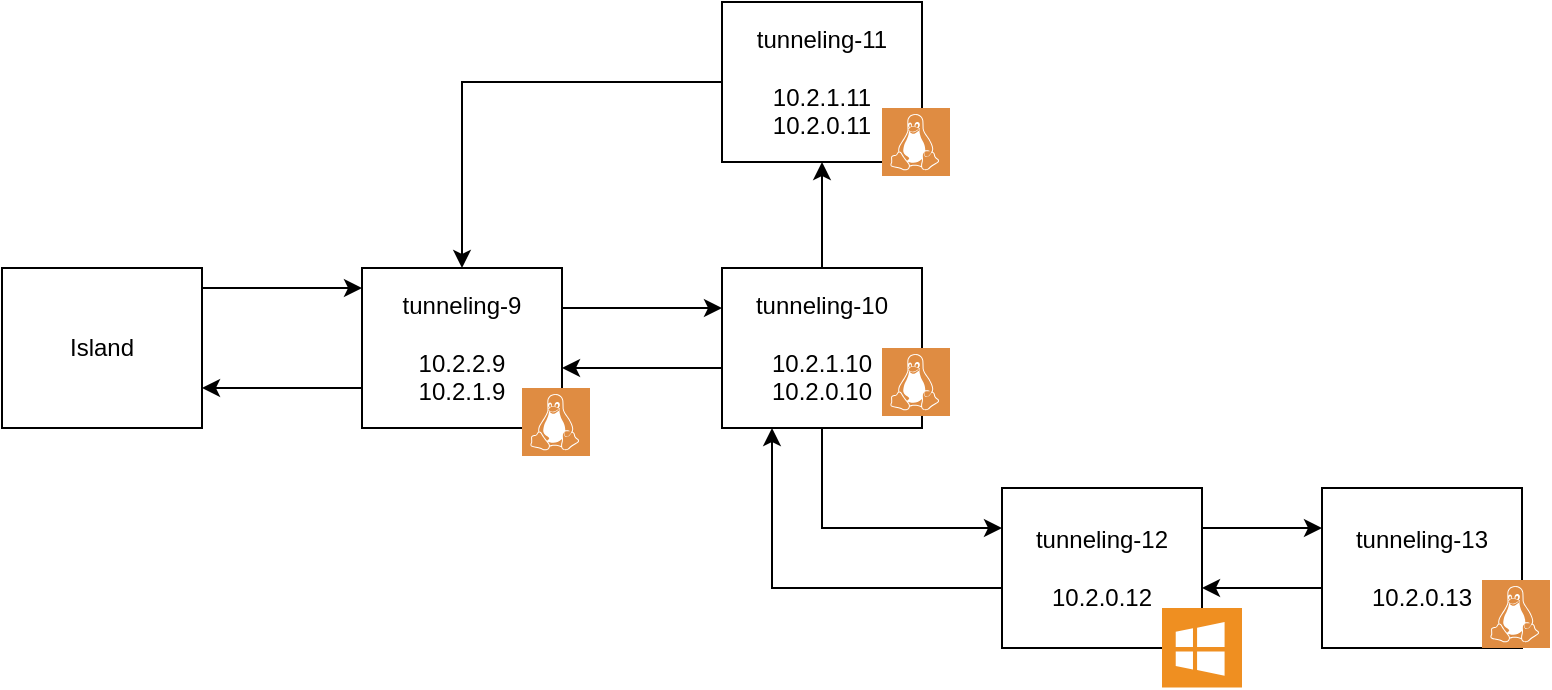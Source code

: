 <mxfile version="20.3.0" type="device"><diagram id="UsVsRtHn_Xg_yxI8nRbj" name="Page-1"><mxGraphModel dx="1422" dy="794" grid="1" gridSize="10" guides="1" tooltips="1" connect="1" arrows="1" fold="1" page="1" pageScale="1" pageWidth="850" pageHeight="1100" math="0" shadow="0"><root><mxCell id="0"/><mxCell id="1" parent="0"/><mxCell id="5D_lDOLaWDc_HPFmy1rF-7" style="edgeStyle=orthogonalEdgeStyle;rounded=0;orthogonalLoop=1;jettySize=auto;html=1;" parent="1" source="5D_lDOLaWDc_HPFmy1rF-1" target="5D_lDOLaWDc_HPFmy1rF-2" edge="1"><mxGeometry relative="1" as="geometry"><Array as="points"><mxPoint x="220" y="160"/><mxPoint x="220" y="160"/></Array></mxGeometry></mxCell><mxCell id="5D_lDOLaWDc_HPFmy1rF-1" value="Island" style="rounded=0;whiteSpace=wrap;html=1;" parent="1" vertex="1"><mxGeometry x="80" y="150" width="100" height="80" as="geometry"/></mxCell><mxCell id="5D_lDOLaWDc_HPFmy1rF-8" style="edgeStyle=orthogonalEdgeStyle;rounded=0;orthogonalLoop=1;jettySize=auto;html=1;" parent="1" source="5D_lDOLaWDc_HPFmy1rF-2" target="5D_lDOLaWDc_HPFmy1rF-1" edge="1"><mxGeometry relative="1" as="geometry"><Array as="points"><mxPoint x="220" y="210"/><mxPoint x="220" y="210"/></Array></mxGeometry></mxCell><mxCell id="5D_lDOLaWDc_HPFmy1rF-9" style="edgeStyle=orthogonalEdgeStyle;rounded=0;orthogonalLoop=1;jettySize=auto;html=1;entryX=0;entryY=0.25;entryDx=0;entryDy=0;" parent="1" source="5D_lDOLaWDc_HPFmy1rF-2" target="5D_lDOLaWDc_HPFmy1rF-3" edge="1"><mxGeometry relative="1" as="geometry"><Array as="points"><mxPoint x="380" y="170"/><mxPoint x="380" y="170"/></Array></mxGeometry></mxCell><mxCell id="5D_lDOLaWDc_HPFmy1rF-2" value="tunneling-9&lt;br&gt;&lt;br&gt;10.2.2.9&lt;br&gt;10.2.1.9" style="rounded=0;whiteSpace=wrap;html=1;" parent="1" vertex="1"><mxGeometry x="260" y="150" width="100" height="80" as="geometry"/></mxCell><mxCell id="5D_lDOLaWDc_HPFmy1rF-10" style="edgeStyle=orthogonalEdgeStyle;rounded=0;orthogonalLoop=1;jettySize=auto;html=1;" parent="1" source="5D_lDOLaWDc_HPFmy1rF-3" target="5D_lDOLaWDc_HPFmy1rF-4" edge="1"><mxGeometry relative="1" as="geometry"><Array as="points"><mxPoint x="490" y="110"/><mxPoint x="490" y="110"/></Array></mxGeometry></mxCell><mxCell id="5D_lDOLaWDc_HPFmy1rF-12" style="edgeStyle=orthogonalEdgeStyle;rounded=0;orthogonalLoop=1;jettySize=auto;html=1;entryX=0;entryY=0.25;entryDx=0;entryDy=0;" parent="1" source="5D_lDOLaWDc_HPFmy1rF-3" target="5D_lDOLaWDc_HPFmy1rF-5" edge="1"><mxGeometry relative="1" as="geometry"><Array as="points"><mxPoint x="490" y="280"/></Array></mxGeometry></mxCell><mxCell id="DY3S9icH5gDWrHuUaF2t-1" style="edgeStyle=orthogonalEdgeStyle;rounded=0;orthogonalLoop=1;jettySize=auto;html=1;" edge="1" parent="1" source="5D_lDOLaWDc_HPFmy1rF-3" target="5D_lDOLaWDc_HPFmy1rF-2"><mxGeometry relative="1" as="geometry"><Array as="points"><mxPoint x="400" y="200"/><mxPoint x="400" y="200"/></Array></mxGeometry></mxCell><mxCell id="5D_lDOLaWDc_HPFmy1rF-3" value="tunneling-10&lt;br&gt;&lt;br&gt;10.2.1.10&lt;br&gt;10.2.0.10" style="rounded=0;whiteSpace=wrap;html=1;" parent="1" vertex="1"><mxGeometry x="440" y="150" width="100" height="80" as="geometry"/></mxCell><mxCell id="5D_lDOLaWDc_HPFmy1rF-11" style="edgeStyle=orthogonalEdgeStyle;rounded=0;orthogonalLoop=1;jettySize=auto;html=1;" parent="1" source="5D_lDOLaWDc_HPFmy1rF-4" target="5D_lDOLaWDc_HPFmy1rF-2" edge="1"><mxGeometry relative="1" as="geometry"/></mxCell><mxCell id="5D_lDOLaWDc_HPFmy1rF-4" value="tunneling-11&lt;br&gt;&lt;br&gt;10.2.1.11&lt;br&gt;10.2.0.11" style="rounded=0;whiteSpace=wrap;html=1;" parent="1" vertex="1"><mxGeometry x="440" y="17" width="100" height="80" as="geometry"/></mxCell><mxCell id="5D_lDOLaWDc_HPFmy1rF-13" style="edgeStyle=orthogonalEdgeStyle;rounded=0;orthogonalLoop=1;jettySize=auto;html=1;entryX=0.25;entryY=1;entryDx=0;entryDy=0;" parent="1" source="5D_lDOLaWDc_HPFmy1rF-5" target="5D_lDOLaWDc_HPFmy1rF-3" edge="1"><mxGeometry relative="1" as="geometry"><Array as="points"><mxPoint x="465" y="310"/></Array></mxGeometry></mxCell><mxCell id="5D_lDOLaWDc_HPFmy1rF-14" style="edgeStyle=orthogonalEdgeStyle;rounded=0;orthogonalLoop=1;jettySize=auto;html=1;entryX=0;entryY=0.25;entryDx=0;entryDy=0;" parent="1" source="5D_lDOLaWDc_HPFmy1rF-5" target="5D_lDOLaWDc_HPFmy1rF-6" edge="1"><mxGeometry relative="1" as="geometry"><Array as="points"><mxPoint x="700" y="280"/><mxPoint x="700" y="280"/></Array></mxGeometry></mxCell><mxCell id="5D_lDOLaWDc_HPFmy1rF-5" value="tunneling-12&lt;br&gt;&lt;br&gt;10.2.0.12" style="rounded=0;whiteSpace=wrap;html=1;" parent="1" vertex="1"><mxGeometry x="580" y="260" width="100" height="80" as="geometry"/></mxCell><mxCell id="5D_lDOLaWDc_HPFmy1rF-15" style="edgeStyle=orthogonalEdgeStyle;rounded=0;orthogonalLoop=1;jettySize=auto;html=1;" parent="1" source="5D_lDOLaWDc_HPFmy1rF-6" target="5D_lDOLaWDc_HPFmy1rF-5" edge="1"><mxGeometry relative="1" as="geometry"><Array as="points"><mxPoint x="710" y="310"/><mxPoint x="710" y="310"/></Array></mxGeometry></mxCell><mxCell id="5D_lDOLaWDc_HPFmy1rF-6" value="tunneling-13&lt;br&gt;&lt;br&gt;10.2.0.13" style="rounded=0;whiteSpace=wrap;html=1;" parent="1" vertex="1"><mxGeometry x="740" y="260" width="100" height="80" as="geometry"/></mxCell><mxCell id="5D_lDOLaWDc_HPFmy1rF-17" value="" style="sketch=0;pointerEvents=1;shadow=0;dashed=0;html=1;strokeColor=none;fillColor=#DF8C42;labelPosition=center;verticalLabelPosition=bottom;verticalAlign=top;align=center;outlineConnect=0;shape=mxgraph.veeam2.linux;" parent="1" vertex="1"><mxGeometry x="520" y="190" width="34" height="34" as="geometry"/></mxCell><mxCell id="5D_lDOLaWDc_HPFmy1rF-18" value="" style="sketch=0;pointerEvents=1;shadow=0;dashed=0;html=1;strokeColor=none;fillColor=#DF8C42;labelPosition=center;verticalLabelPosition=bottom;verticalAlign=top;align=center;outlineConnect=0;shape=mxgraph.veeam2.linux;" parent="1" vertex="1"><mxGeometry x="340" y="210" width="34" height="34" as="geometry"/></mxCell><mxCell id="5D_lDOLaWDc_HPFmy1rF-19" value="" style="sketch=0;pointerEvents=1;shadow=0;dashed=0;html=1;strokeColor=none;fillColor=#DF8C42;labelPosition=center;verticalLabelPosition=bottom;verticalAlign=top;align=center;outlineConnect=0;shape=mxgraph.veeam2.linux;" parent="1" vertex="1"><mxGeometry x="520" y="70" width="34" height="34" as="geometry"/></mxCell><mxCell id="5D_lDOLaWDc_HPFmy1rF-20" value="" style="sketch=0;pointerEvents=1;shadow=0;dashed=0;html=1;strokeColor=none;fillColor=#DF8C42;labelPosition=center;verticalLabelPosition=bottom;verticalAlign=top;align=center;outlineConnect=0;shape=mxgraph.veeam2.linux;" parent="1" vertex="1"><mxGeometry x="820" y="306" width="34" height="34" as="geometry"/></mxCell><mxCell id="5D_lDOLaWDc_HPFmy1rF-21" value="" style="shadow=0;dashed=0;html=1;strokeColor=none;fillColor=#EF8F21;labelPosition=center;verticalLabelPosition=bottom;verticalAlign=top;align=center;outlineConnect=0;shape=mxgraph.veeam.ms_windows;" parent="1" vertex="1"><mxGeometry x="660" y="320" width="40" height="39.8" as="geometry"/></mxCell></root></mxGraphModel></diagram></mxfile>
